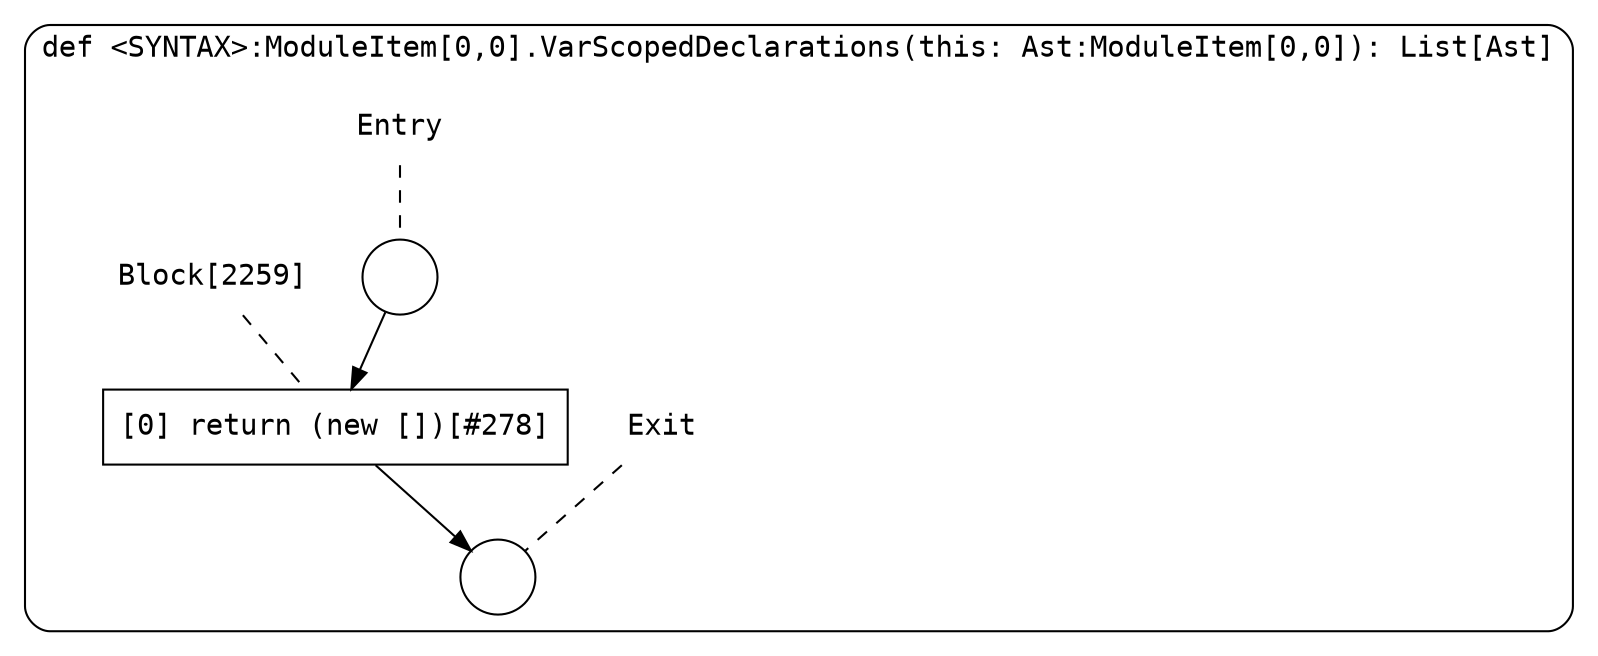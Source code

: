 digraph {
  graph [fontname = "Consolas"]
  node [fontname = "Consolas"]
  edge [fontname = "Consolas"]
  subgraph cluster457 {
    label = "def <SYNTAX>:ModuleItem[0,0].VarScopedDeclarations(this: Ast:ModuleItem[0,0]): List[Ast]"
    style = rounded
    cluster457_entry_name [shape=none, label=<<font color="black">Entry</font>>]
    cluster457_entry_name -> cluster457_entry [arrowhead=none, color="black", style=dashed]
    cluster457_entry [shape=circle label=" " color="black" fillcolor="white" style=filled]
    cluster457_entry -> node2259 [color="black"]
    cluster457_exit_name [shape=none, label=<<font color="black">Exit</font>>]
    cluster457_exit_name -> cluster457_exit [arrowhead=none, color="black", style=dashed]
    cluster457_exit [shape=circle label=" " color="black" fillcolor="white" style=filled]
    node2259_name [shape=none, label=<<font color="black">Block[2259]</font>>]
    node2259_name -> node2259 [arrowhead=none, color="black", style=dashed]
    node2259 [shape=box, label=<<font color="black">[0] return (new [])[#278]<BR ALIGN="LEFT"/></font>> color="black" fillcolor="white", style=filled]
    node2259 -> cluster457_exit [color="black"]
  }
}